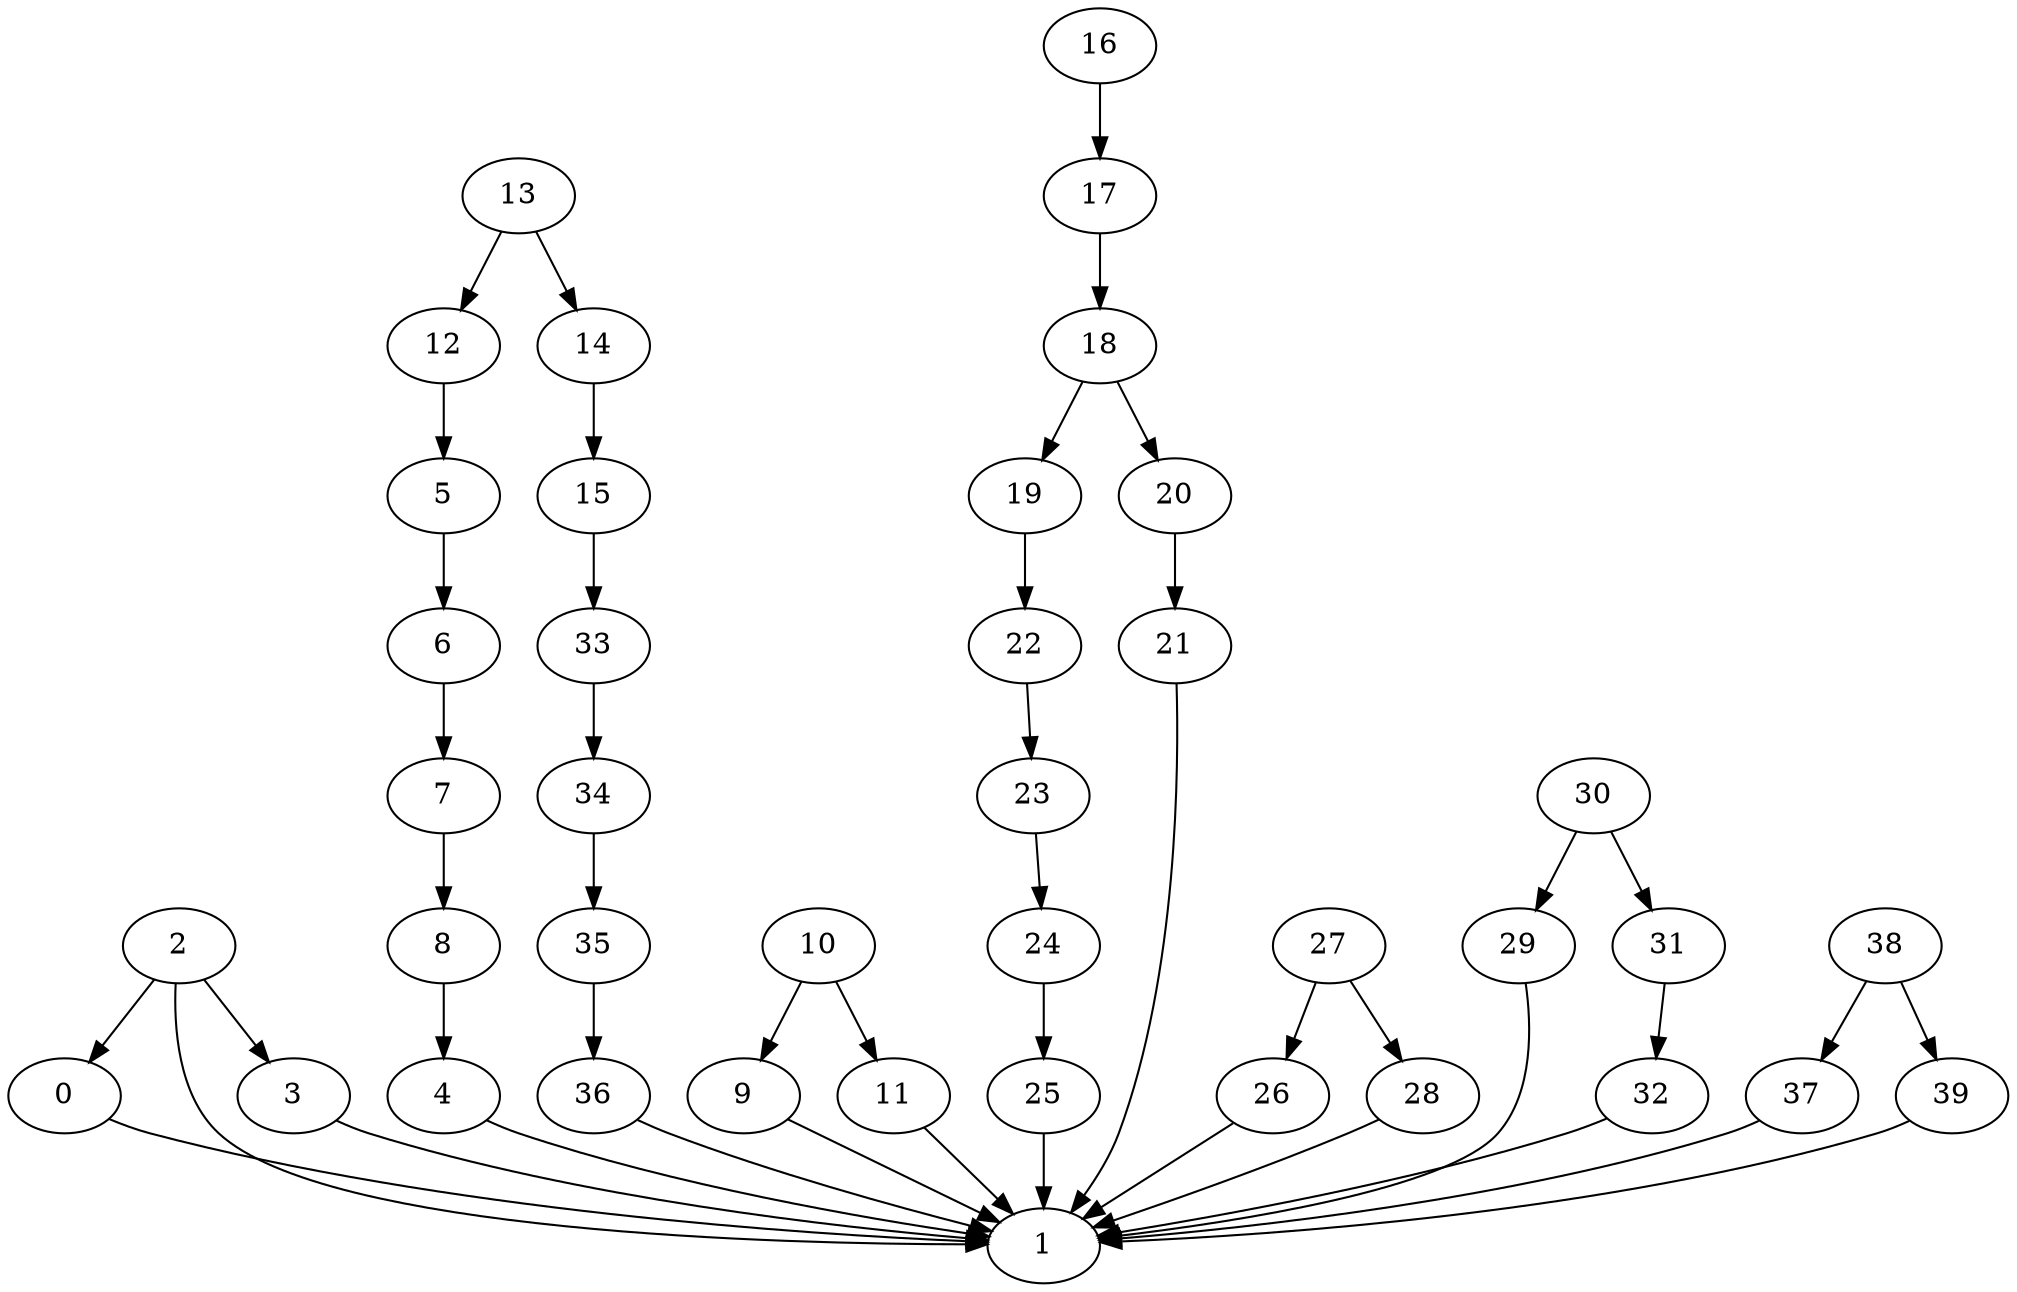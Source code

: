 strict digraph  {
0 [exec=100];
1 [exec=155];
2 [exec=187];
3 [exec=188];
4 [exec=135];
5 [exec=73];
6 [exec=142];
7 [exec=154];
8 [exec=114];
9 [exec=74];
10 [exec=61];
11 [exec=200];
12 [exec=127];
13 [exec=141];
14 [exec=200];
15 [exec=80];
16 [exec=129];
17 [exec=100];
18 [exec=147];
19 [exec=173];
20 [exec=107];
21 [exec=85];
22 [exec=54];
23 [exec=135];
24 [exec=192];
25 [exec=128];
26 [exec=151];
27 [exec=74];
28 [exec=162];
29 [exec=170];
30 [exec=127];
31 [exec=154];
32 [exec=71];
33 [exec=114];
34 [exec=200];
35 [exec=142];
36 [exec=98];
37 [exec=144];
38 [exec=142];
39 [exec=177];
0 -> 1  [comm=14];
2 -> 3  [comm=16];
2 -> 0  [comm=6];
2 -> 1  [comm=7];
3 -> 1  [comm=13];
4 -> 1  [comm=13];
5 -> 6  [comm=13];
6 -> 7  [comm=20];
7 -> 8  [comm=18];
8 -> 4  [comm=19];
9 -> 1  [comm=16];
10 -> 11  [comm=6];
10 -> 9  [comm=7];
11 -> 1  [comm=12];
12 -> 5  [comm=12];
13 -> 14  [comm=6];
13 -> 12  [comm=10];
14 -> 15  [comm=15];
15 -> 33  [comm=16];
16 -> 17  [comm=6];
17 -> 18  [comm=6];
18 -> 19  [comm=11];
18 -> 20  [comm=18];
19 -> 22  [comm=15];
20 -> 21  [comm=7];
21 -> 1  [comm=10];
22 -> 23  [comm=8];
23 -> 24  [comm=17];
24 -> 25  [comm=9];
25 -> 1  [comm=19];
26 -> 1  [comm=20];
27 -> 28  [comm=7];
27 -> 26  [comm=9];
28 -> 1  [comm=7];
29 -> 1  [comm=16];
30 -> 31  [comm=5];
30 -> 29  [comm=10];
31 -> 32  [comm=9];
32 -> 1  [comm=10];
33 -> 34  [comm=14];
34 -> 35  [comm=9];
35 -> 36  [comm=17];
36 -> 1  [comm=12];
37 -> 1  [comm=12];
38 -> 39  [comm=9];
38 -> 37  [comm=18];
39 -> 1  [comm=10];
}
